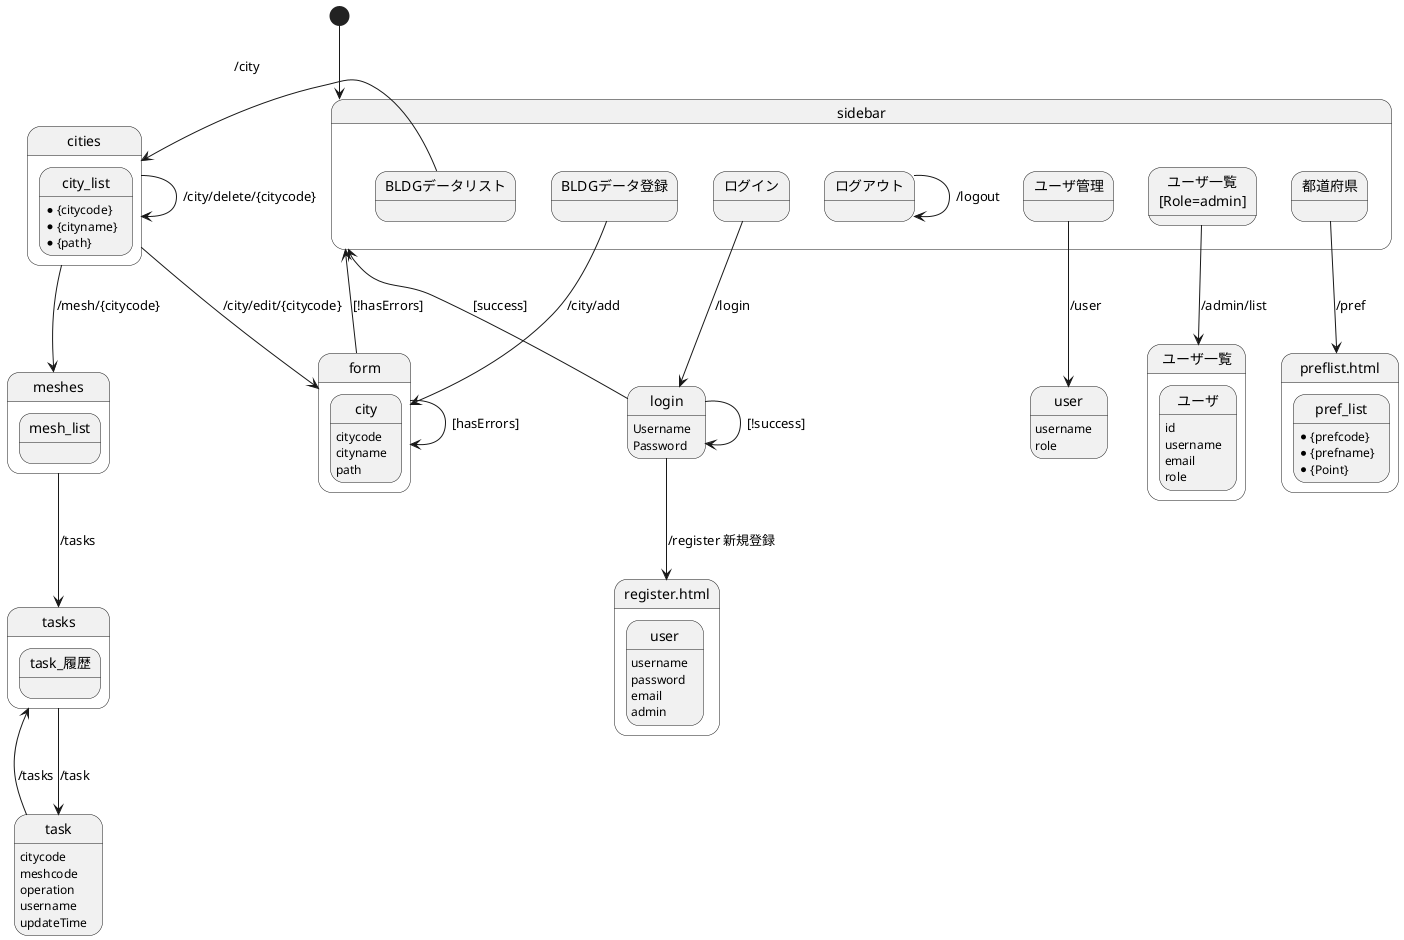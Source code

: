 @startuml

[*] --> sidebar

state sidebar {
	state "ユーザ管理" as users
	state "ユーザ一覧\n[Role=admin]" as list_
	state "ログイン" as login_
	state "ログアウト" as logout
	state "BLDGデータリスト" as indeies
	state "BLDGデータ登録" as add
	state "都道府県" as pref
	logout --> logout : /logout
}
indeies --> cities : /city

state "login" as login {
	login : Username
	login : Password
}

state "register.html" as register {
	state "user" as register_user {
		register_user : username
		register_user : password
		register_user : email
		register_user : admin
	}
}

login_ --> login : /login
login --> login : [!success]
sidebar <-- login : [success]
login --> register : /register 新規登録

state user {
	user : username
	user : role
}
users --> user : /user

state "ユーザ一覧" as list {
	state ユーザ {
		ユーザ : id
		ユーザ : username
		ユーザ : email
		ユーザ : role
	}
}
list_ --> list : /admin/list

state cities {
	state city_list {
		city_list : *{citycode}
		city_list : *{cityname}
		city_list : *{path}
	}
}
cities --> cities : /city/delete/{citycode}
cities --> form : /city/edit/{citycode}
cities --> meshes : /mesh/{citycode}

state meshes {
	state mesh_list
}

state tasks {
	state task_履歴
}

state task {
	task : citycode
	task : meshcode
	task : operation
	task : username
	task : updateTime
}

meshes --> tasks : /tasks
tasks --> task : /task
tasks <-- task : /tasks

state form {
	state city {
		city : citycode
		city : cityname
		city : path
	}
}

state "preflist.html" as preflist {
	state pref_list {
		pref_list : *{prefcode}
		pref_list : *{prefname}
		pref_list : *{Point}
	}
}
pref --> preflist : /pref

add --> form : /city/add
form --> sidebar : [!hasErrors]
form --> form : [hasErrors]

@enduml